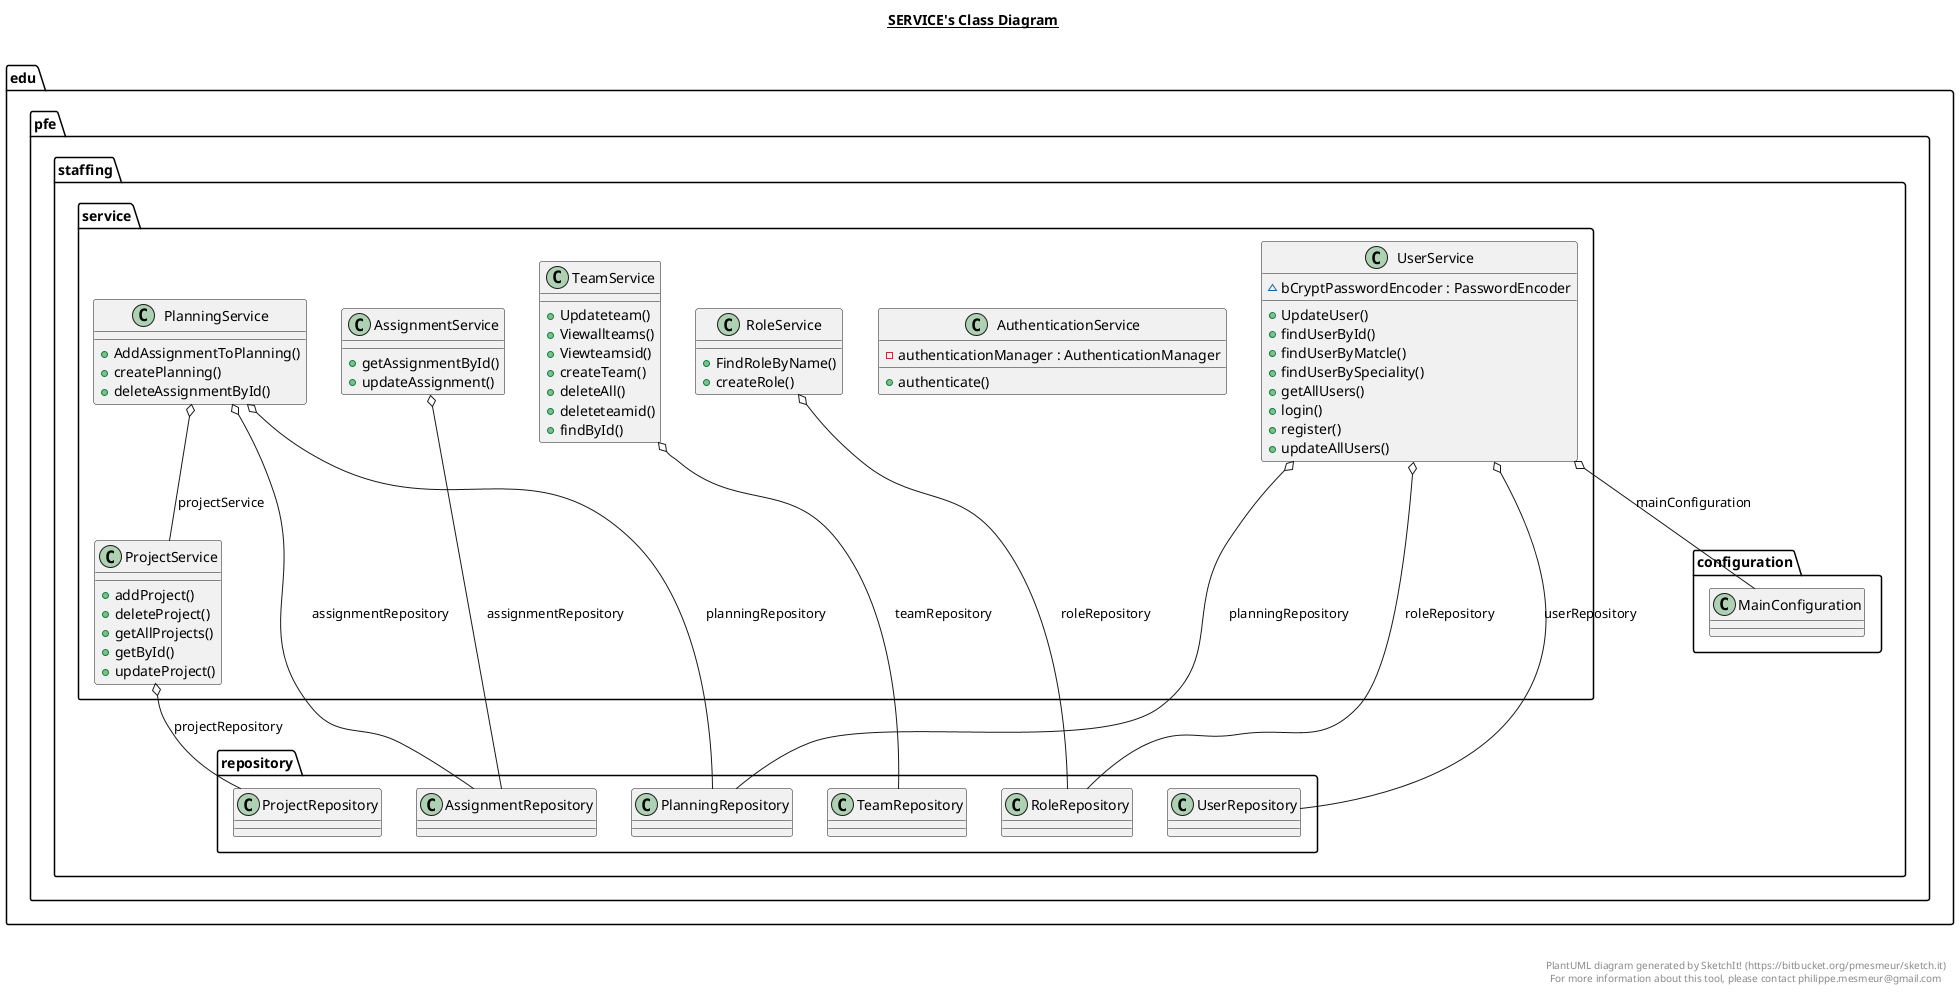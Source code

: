 @startuml

title __SERVICE's Class Diagram__\n

  namespace edu.pfe.staffing {
    namespace service {
      class edu.pfe.staffing.service.AssignmentService {
          + getAssignmentById()
          + updateAssignment()
      }
    }
  }
  

  namespace edu.pfe.staffing {
    namespace service {
      class edu.pfe.staffing.service.AuthenticationService {
          - authenticationManager : AuthenticationManager
          + authenticate()
      }
    }
  }
  

  namespace edu.pfe.staffing {
    namespace service {
      class edu.pfe.staffing.service.PlanningService {
          + AddAssignmentToPlanning()
          + createPlanning()
          + deleteAssignmentById()
      }
    }
  }
  

  namespace edu.pfe.staffing {
    namespace service {
      class edu.pfe.staffing.service.ProjectService {
          + addProject()
          + deleteProject()
          + getAllProjects()
          + getById()
          + updateProject()
      }
    }
  }
  

  namespace edu.pfe.staffing {
    namespace service {
      class edu.pfe.staffing.service.RoleService {
          + FindRoleByName()
          + createRole()
      }
    }
  }
  

  namespace edu.pfe.staffing {
    namespace service {
      class edu.pfe.staffing.service.TeamService {
          + Updateteam()
          + Viewallteams()
          + Viewteamsid()
          + createTeam()
          + deleteAll()
          + deleteteamid()
          + findById()
      }
    }
  }
  

  namespace edu.pfe.staffing {
    namespace service {
      class edu.pfe.staffing.service.UserService {
          ~ bCryptPasswordEncoder : PasswordEncoder
          + UpdateUser()
          + findUserById()
          + findUserByMatcle()
          + findUserBySpeciality()
          + getAllUsers()
          + login()
          + register()
          + updateAllUsers()
      }
    }
  }
  

  edu.pfe.staffing.service.AssignmentService o-- edu.pfe.staffing.repository.AssignmentRepository : assignmentRepository
  edu.pfe.staffing.service.PlanningService o-- edu.pfe.staffing.repository.AssignmentRepository : assignmentRepository
  edu.pfe.staffing.service.PlanningService o-- edu.pfe.staffing.repository.PlanningRepository : planningRepository
  edu.pfe.staffing.service.PlanningService o-- edu.pfe.staffing.service.ProjectService : projectService
  edu.pfe.staffing.service.ProjectService o-- edu.pfe.staffing.repository.ProjectRepository : projectRepository
  edu.pfe.staffing.service.RoleService o-- edu.pfe.staffing.repository.RoleRepository : roleRepository
  edu.pfe.staffing.service.TeamService o-- edu.pfe.staffing.repository.TeamRepository : teamRepository
  edu.pfe.staffing.service.UserService o-- edu.pfe.staffing.configuration.MainConfiguration : mainConfiguration
  edu.pfe.staffing.service.UserService o-- edu.pfe.staffing.repository.PlanningRepository : planningRepository
  edu.pfe.staffing.service.UserService o-- edu.pfe.staffing.repository.RoleRepository : roleRepository
  edu.pfe.staffing.service.UserService o-- edu.pfe.staffing.repository.UserRepository : userRepository


right footer


PlantUML diagram generated by SketchIt! (https://bitbucket.org/pmesmeur/sketch.it)
For more information about this tool, please contact philippe.mesmeur@gmail.com
endfooter

@enduml
